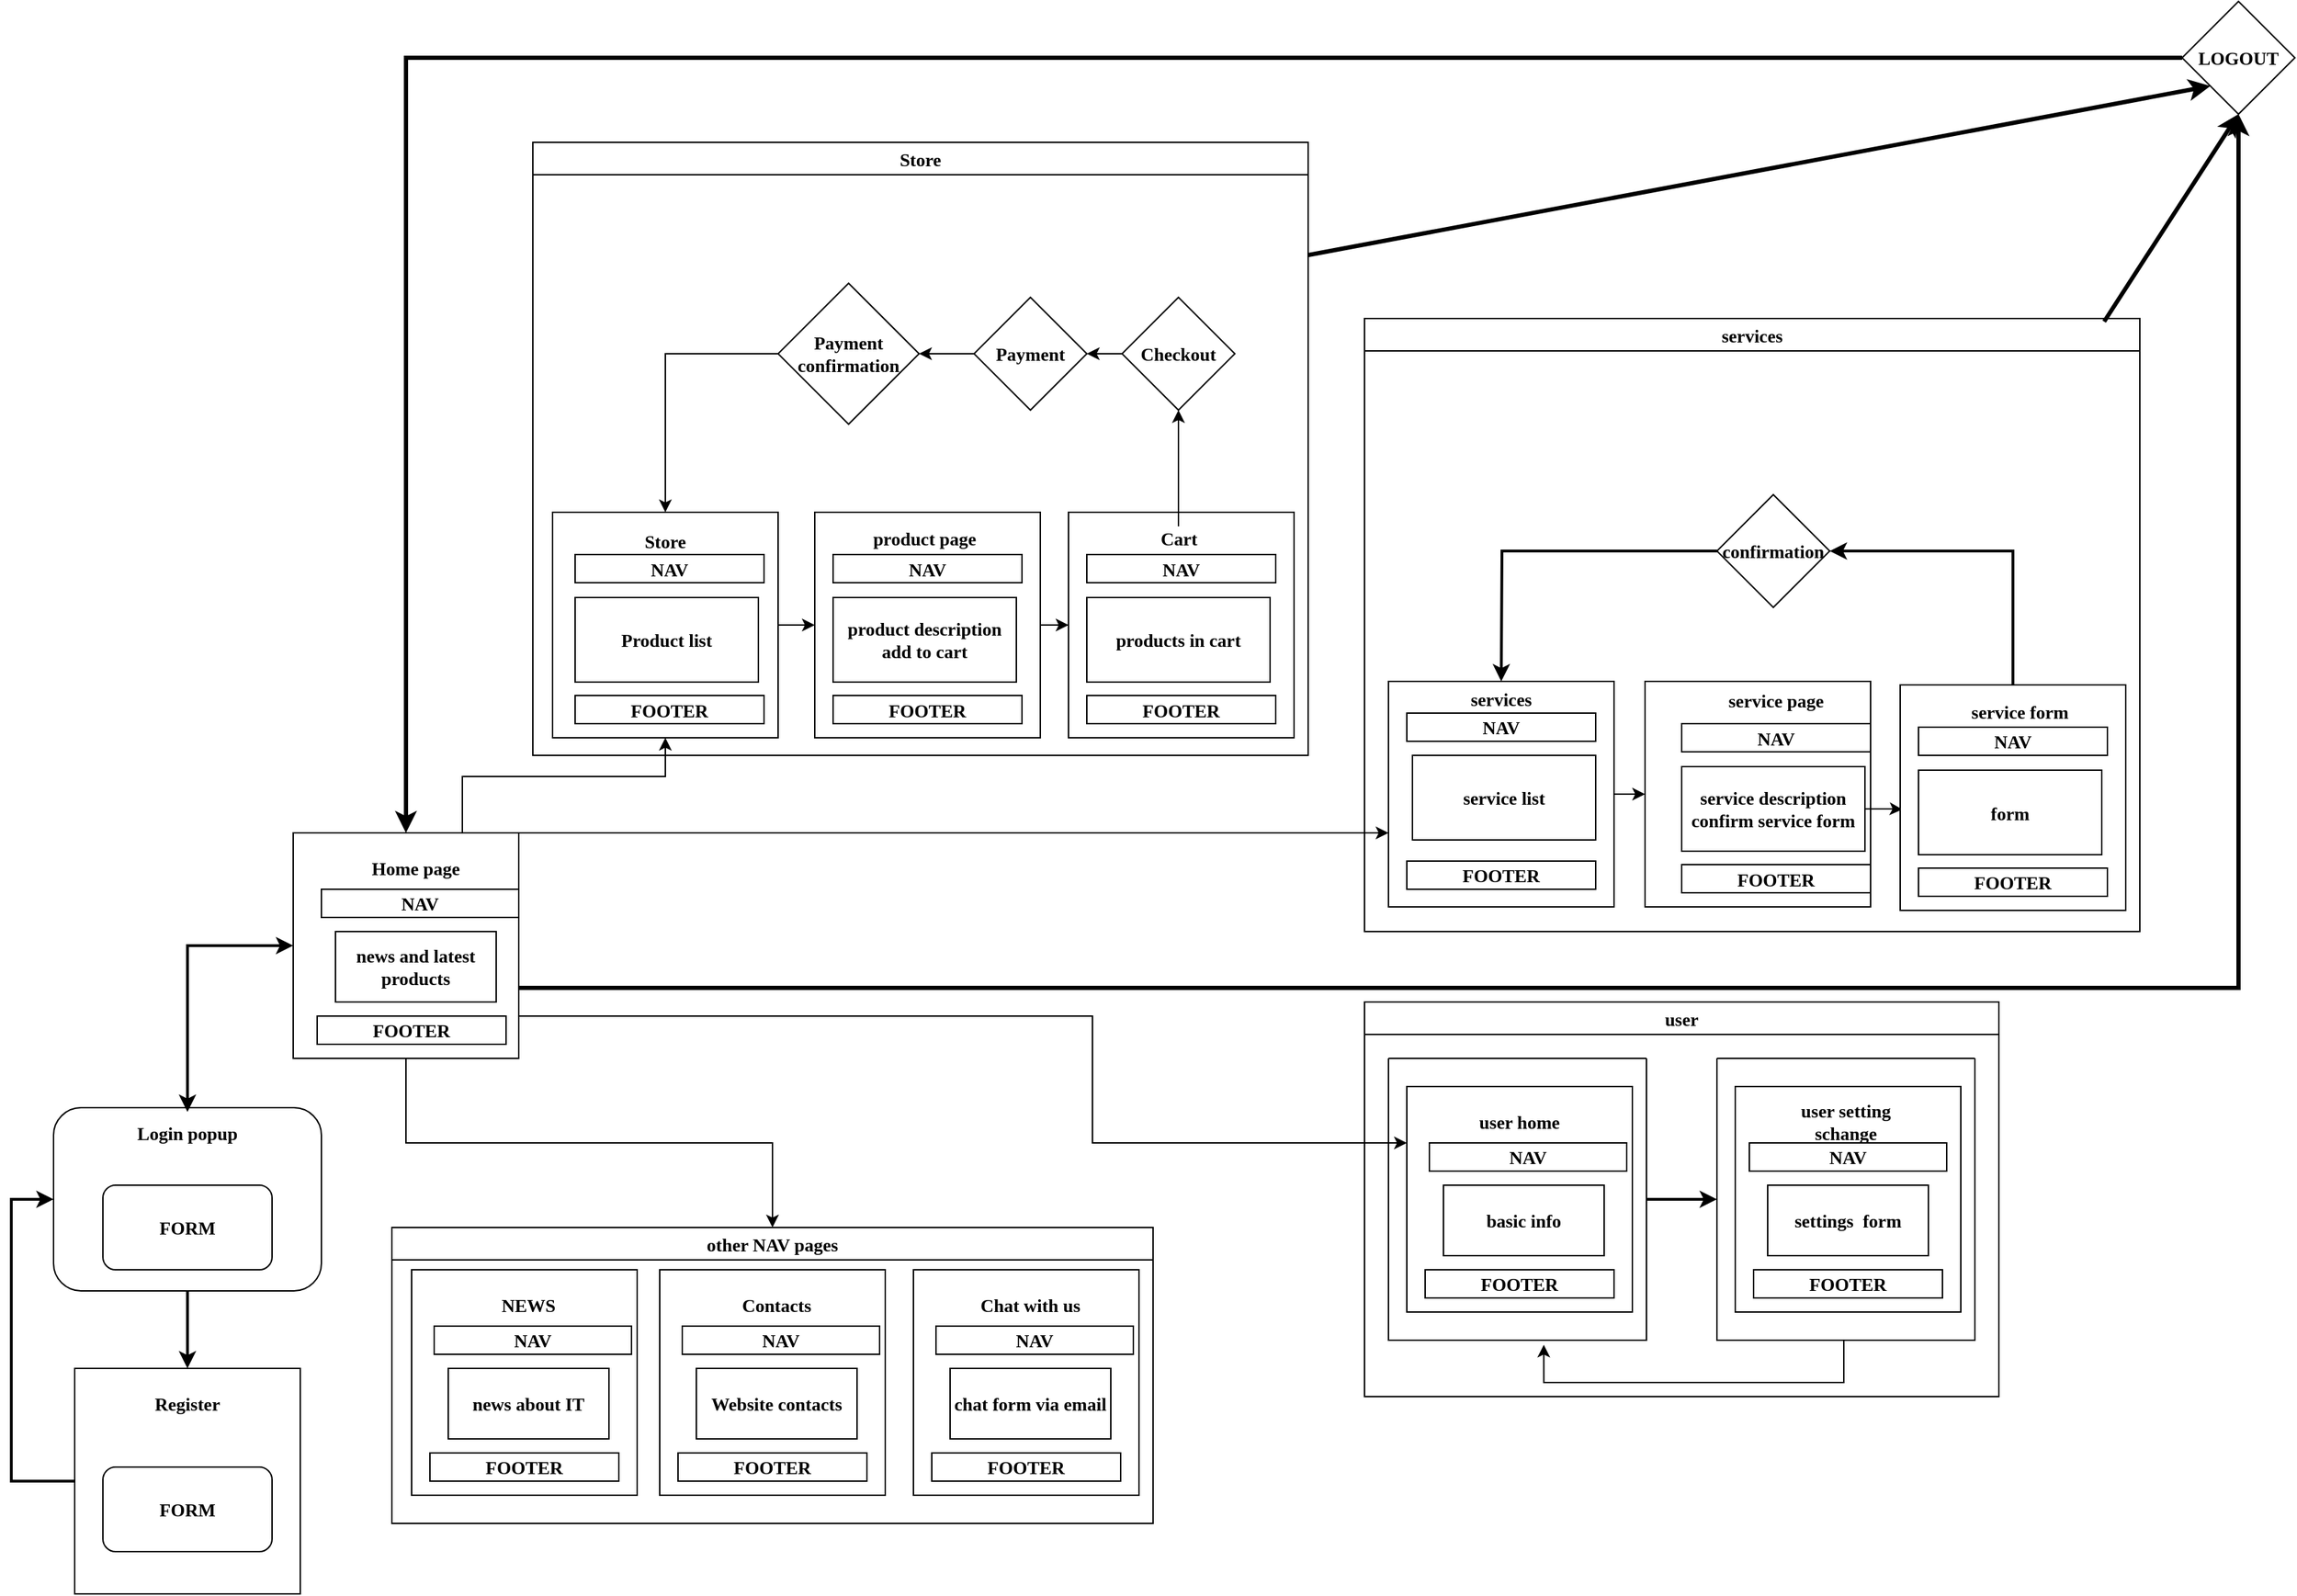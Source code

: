 <mxfile version="20.3.0" type="github">
  <diagram id="nh-2rdH2V7WlwiJ88sN1" name="Page-1">
    <mxGraphModel dx="2031" dy="1114" grid="1" gridSize="10" guides="1" tooltips="1" connect="1" arrows="1" fold="1" page="1" pageScale="1" pageWidth="827" pageHeight="1169" math="0" shadow="0">
      <root>
        <mxCell id="0" />
        <mxCell id="1" parent="0" />
        <mxCell id="cTXXYOUE4Hke3cIJga1Z-98" style="edgeStyle=orthogonalEdgeStyle;rounded=0;comic=0;jumpSize=3;orthogonalLoop=1;jettySize=auto;html=1;entryX=0.5;entryY=0;entryDx=0;entryDy=0;strokeWidth=2;fontFamily=Times New Roman;fontStyle=1;fontSize=13;exitX=0.5;exitY=1;exitDx=0;exitDy=0;" parent="1" source="AcpV7vZ9gTqf3X0dimNc-36" target="cTXXYOUE4Hke3cIJga1Z-95" edge="1">
          <mxGeometry relative="1" as="geometry">
            <mxPoint x="130" y="940" as="sourcePoint" />
          </mxGeometry>
        </mxCell>
        <mxCell id="cTXXYOUE4Hke3cIJga1Z-16" value="" style="edgeStyle=orthogonalEdgeStyle;rounded=0;orthogonalLoop=1;jettySize=auto;html=1;fontFamily=Times New Roman;fontStyle=1;fontSize=13;" parent="1" source="cTXXYOUE4Hke3cIJga1Z-6" target="cTXXYOUE4Hke3cIJga1Z-15" edge="1">
          <mxGeometry relative="1" as="geometry">
            <Array as="points">
              <mxPoint x="340" y="580" />
              <mxPoint x="484" y="580" />
            </Array>
          </mxGeometry>
        </mxCell>
        <mxCell id="cTXXYOUE4Hke3cIJga1Z-30" style="edgeStyle=orthogonalEdgeStyle;rounded=0;orthogonalLoop=1;jettySize=auto;html=1;fontFamily=Times New Roman;fontStyle=1;fontSize=13;" parent="1" source="cTXXYOUE4Hke3cIJga1Z-6" target="cTXXYOUE4Hke3cIJga1Z-23" edge="1">
          <mxGeometry relative="1" as="geometry">
            <Array as="points">
              <mxPoint x="910" y="620" />
              <mxPoint x="910" y="620" />
            </Array>
          </mxGeometry>
        </mxCell>
        <mxCell id="cTXXYOUE4Hke3cIJga1Z-36" style="edgeStyle=orthogonalEdgeStyle;rounded=0;comic=0;orthogonalLoop=1;jettySize=auto;html=1;entryX=0.5;entryY=1;entryDx=0;entryDy=0;strokeWidth=3;fontFamily=Times New Roman;fontStyle=1;fontSize=13;" parent="1" source="cTXXYOUE4Hke3cIJga1Z-6" target="cTXXYOUE4Hke3cIJga1Z-28" edge="1">
          <mxGeometry relative="1" as="geometry">
            <Array as="points">
              <mxPoint x="1600" y="730" />
            </Array>
          </mxGeometry>
        </mxCell>
        <mxCell id="AcpV7vZ9gTqf3X0dimNc-25" style="edgeStyle=orthogonalEdgeStyle;rounded=0;comic=0;jumpSize=3;orthogonalLoop=1;jettySize=auto;html=1;entryX=0;entryY=0.25;entryDx=0;entryDy=0;strokeWidth=1;fontFamily=Times New Roman;fontSize=13;" edge="1" parent="1" source="cTXXYOUE4Hke3cIJga1Z-6" target="AcpV7vZ9gTqf3X0dimNc-5">
          <mxGeometry relative="1" as="geometry">
            <Array as="points">
              <mxPoint x="787" y="750" />
              <mxPoint x="787" y="840" />
            </Array>
          </mxGeometry>
        </mxCell>
        <mxCell id="AcpV7vZ9gTqf3X0dimNc-35" style="edgeStyle=orthogonalEdgeStyle;rounded=0;comic=0;jumpSize=3;orthogonalLoop=1;jettySize=auto;html=1;strokeWidth=1;fontFamily=Times New Roman;fontSize=13;" edge="1" parent="1" source="cTXXYOUE4Hke3cIJga1Z-6" target="AcpV7vZ9gTqf3X0dimNc-27">
          <mxGeometry relative="1" as="geometry" />
        </mxCell>
        <mxCell id="cTXXYOUE4Hke3cIJga1Z-6" value="" style="whiteSpace=wrap;html=1;aspect=fixed;fontFamily=Times New Roman;fontStyle=1;fontSize=13;" parent="1" vertex="1">
          <mxGeometry x="220" y="620" width="160" height="160" as="geometry" />
        </mxCell>
        <mxCell id="cTXXYOUE4Hke3cIJga1Z-8" value="Home page" style="text;html=1;strokeColor=none;fillColor=none;align=center;verticalAlign=middle;whiteSpace=wrap;rounded=0;fontFamily=Times New Roman;fontStyle=1;fontSize=13;" parent="1" vertex="1">
          <mxGeometry x="270" y="630" width="74" height="30" as="geometry" />
        </mxCell>
        <mxCell id="cTXXYOUE4Hke3cIJga1Z-9" value="NAV" style="rounded=0;whiteSpace=wrap;html=1;fontFamily=Times New Roman;fontStyle=1;fontSize=13;" parent="1" vertex="1">
          <mxGeometry x="240" y="660" width="140" height="20" as="geometry" />
        </mxCell>
        <mxCell id="cTXXYOUE4Hke3cIJga1Z-10" value="FOOTER" style="rounded=0;whiteSpace=wrap;html=1;fontFamily=Times New Roman;fontStyle=1;fontSize=13;" parent="1" vertex="1">
          <mxGeometry x="237" y="750" width="134" height="20" as="geometry" />
        </mxCell>
        <mxCell id="cTXXYOUE4Hke3cIJga1Z-11" value="news and latest&lt;br style=&quot;font-size: 13px;&quot;&gt;products" style="rounded=0;whiteSpace=wrap;html=1;fontFamily=Times New Roman;fontStyle=1;fontSize=13;" parent="1" vertex="1">
          <mxGeometry x="250" y="690" width="114" height="50" as="geometry" />
        </mxCell>
        <mxCell id="cTXXYOUE4Hke3cIJga1Z-20" value="Store " style="swimlane;fontFamily=Times New Roman;fontStyle=1;fontSize=13;" parent="1" vertex="1">
          <mxGeometry x="390" y="130" width="550" height="435" as="geometry" />
        </mxCell>
        <mxCell id="cTXXYOUE4Hke3cIJga1Z-53" style="edgeStyle=orthogonalEdgeStyle;rounded=0;comic=0;orthogonalLoop=1;jettySize=auto;html=1;entryX=0;entryY=0.5;entryDx=0;entryDy=0;strokeWidth=1;jumpSize=3;fontFamily=Times New Roman;fontStyle=1;fontSize=13;" parent="cTXXYOUE4Hke3cIJga1Z-20" source="cTXXYOUE4Hke3cIJga1Z-15" target="cTXXYOUE4Hke3cIJga1Z-48" edge="1">
          <mxGeometry relative="1" as="geometry" />
        </mxCell>
        <mxCell id="cTXXYOUE4Hke3cIJga1Z-15" value="" style="whiteSpace=wrap;html=1;aspect=fixed;fontFamily=Times New Roman;fontStyle=1;fontSize=13;" parent="cTXXYOUE4Hke3cIJga1Z-20" vertex="1">
          <mxGeometry x="14" y="262.5" width="160" height="160" as="geometry" />
        </mxCell>
        <mxCell id="cTXXYOUE4Hke3cIJga1Z-17" value="Store" style="text;html=1;strokeColor=none;fillColor=none;align=center;verticalAlign=middle;whiteSpace=wrap;rounded=0;fontFamily=Times New Roman;fontStyle=1;fontSize=13;" parent="cTXXYOUE4Hke3cIJga1Z-20" vertex="1">
          <mxGeometry x="64" y="272.5" width="60" height="20" as="geometry" />
        </mxCell>
        <mxCell id="cTXXYOUE4Hke3cIJga1Z-18" value="NAV" style="rounded=0;whiteSpace=wrap;html=1;fontFamily=Times New Roman;fontStyle=1;fontSize=13;" parent="cTXXYOUE4Hke3cIJga1Z-20" vertex="1">
          <mxGeometry x="30" y="292.5" width="134" height="20" as="geometry" />
        </mxCell>
        <mxCell id="cTXXYOUE4Hke3cIJga1Z-19" value="FOOTER" style="rounded=0;whiteSpace=wrap;html=1;fontFamily=Times New Roman;fontStyle=1;fontSize=13;" parent="cTXXYOUE4Hke3cIJga1Z-20" vertex="1">
          <mxGeometry x="30" y="392.5" width="134" height="20" as="geometry" />
        </mxCell>
        <mxCell id="cTXXYOUE4Hke3cIJga1Z-67" style="edgeStyle=orthogonalEdgeStyle;rounded=0;comic=0;jumpSize=3;orthogonalLoop=1;jettySize=auto;html=1;entryX=0.5;entryY=0;entryDx=0;entryDy=0;strokeWidth=1;fontFamily=Times New Roman;fontStyle=1;fontSize=13;" parent="cTXXYOUE4Hke3cIJga1Z-20" source="cTXXYOUE4Hke3cIJga1Z-37" target="cTXXYOUE4Hke3cIJga1Z-15" edge="1">
          <mxGeometry relative="1" as="geometry">
            <Array as="points">
              <mxPoint x="94" y="150" />
            </Array>
          </mxGeometry>
        </mxCell>
        <mxCell id="cTXXYOUE4Hke3cIJga1Z-37" value="Payment confirmation" style="rhombus;whiteSpace=wrap;html=1;fontFamily=Times New Roman;fontStyle=1;fontSize=13;" parent="cTXXYOUE4Hke3cIJga1Z-20" vertex="1">
          <mxGeometry x="174" y="100" width="100" height="100" as="geometry" />
        </mxCell>
        <mxCell id="cTXXYOUE4Hke3cIJga1Z-45" value="Product list" style="rounded=0;whiteSpace=wrap;html=1;fontFamily=Times New Roman;fontStyle=1;fontSize=13;" parent="cTXXYOUE4Hke3cIJga1Z-20" vertex="1">
          <mxGeometry x="30" y="323" width="130" height="60" as="geometry" />
        </mxCell>
        <mxCell id="cTXXYOUE4Hke3cIJga1Z-59" style="edgeStyle=orthogonalEdgeStyle;rounded=0;comic=0;jumpSize=3;orthogonalLoop=1;jettySize=auto;html=1;entryX=0;entryY=0.5;entryDx=0;entryDy=0;strokeWidth=1;fontFamily=Times New Roman;fontStyle=1;fontSize=13;" parent="cTXXYOUE4Hke3cIJga1Z-20" source="cTXXYOUE4Hke3cIJga1Z-48" target="cTXXYOUE4Hke3cIJga1Z-54" edge="1">
          <mxGeometry relative="1" as="geometry" />
        </mxCell>
        <mxCell id="cTXXYOUE4Hke3cIJga1Z-48" value="" style="whiteSpace=wrap;html=1;aspect=fixed;fontFamily=Times New Roman;fontStyle=1;fontSize=13;" parent="cTXXYOUE4Hke3cIJga1Z-20" vertex="1">
          <mxGeometry x="200" y="262.5" width="160" height="160" as="geometry" />
        </mxCell>
        <mxCell id="cTXXYOUE4Hke3cIJga1Z-49" value="product page" style="text;html=1;strokeColor=none;fillColor=none;align=center;verticalAlign=middle;whiteSpace=wrap;rounded=0;fontFamily=Times New Roman;fontStyle=1;fontSize=13;" parent="cTXXYOUE4Hke3cIJga1Z-20" vertex="1">
          <mxGeometry x="233" y="272.5" width="90" height="17.5" as="geometry" />
        </mxCell>
        <mxCell id="cTXXYOUE4Hke3cIJga1Z-50" value="NAV" style="rounded=0;whiteSpace=wrap;html=1;fontFamily=Times New Roman;fontStyle=1;fontSize=13;" parent="cTXXYOUE4Hke3cIJga1Z-20" vertex="1">
          <mxGeometry x="213" y="292.5" width="134" height="20" as="geometry" />
        </mxCell>
        <mxCell id="cTXXYOUE4Hke3cIJga1Z-51" value="FOOTER" style="rounded=0;whiteSpace=wrap;html=1;fontFamily=Times New Roman;fontStyle=1;fontSize=13;" parent="cTXXYOUE4Hke3cIJga1Z-20" vertex="1">
          <mxGeometry x="213" y="392.5" width="134" height="20" as="geometry" />
        </mxCell>
        <mxCell id="cTXXYOUE4Hke3cIJga1Z-52" value="product description &lt;br style=&quot;font-size: 13px;&quot;&gt;add to cart" style="rounded=0;whiteSpace=wrap;html=1;fontFamily=Times New Roman;fontStyle=1;fontSize=13;" parent="cTXXYOUE4Hke3cIJga1Z-20" vertex="1">
          <mxGeometry x="213" y="323" width="130" height="60" as="geometry" />
        </mxCell>
        <mxCell id="cTXXYOUE4Hke3cIJga1Z-54" value="" style="whiteSpace=wrap;html=1;aspect=fixed;fontFamily=Times New Roman;fontStyle=1;fontSize=13;" parent="cTXXYOUE4Hke3cIJga1Z-20" vertex="1">
          <mxGeometry x="380" y="262.5" width="160" height="160" as="geometry" />
        </mxCell>
        <mxCell id="cTXXYOUE4Hke3cIJga1Z-55" value="Cart" style="text;html=1;strokeColor=none;fillColor=none;align=center;verticalAlign=middle;whiteSpace=wrap;rounded=0;fontFamily=Times New Roman;fontStyle=1;fontSize=13;" parent="cTXXYOUE4Hke3cIJga1Z-20" vertex="1">
          <mxGeometry x="416.5" y="272.5" width="83" height="17.5" as="geometry" />
        </mxCell>
        <mxCell id="cTXXYOUE4Hke3cIJga1Z-56" value="NAV" style="rounded=0;whiteSpace=wrap;html=1;fontFamily=Times New Roman;fontStyle=1;fontSize=13;" parent="cTXXYOUE4Hke3cIJga1Z-20" vertex="1">
          <mxGeometry x="393" y="292.5" width="134" height="20" as="geometry" />
        </mxCell>
        <mxCell id="cTXXYOUE4Hke3cIJga1Z-57" value="FOOTER" style="rounded=0;whiteSpace=wrap;html=1;fontFamily=Times New Roman;fontStyle=1;fontSize=13;" parent="cTXXYOUE4Hke3cIJga1Z-20" vertex="1">
          <mxGeometry x="393" y="392.5" width="134" height="20" as="geometry" />
        </mxCell>
        <mxCell id="cTXXYOUE4Hke3cIJga1Z-58" value="products in cart" style="rounded=0;whiteSpace=wrap;html=1;fontFamily=Times New Roman;fontStyle=1;fontSize=13;" parent="cTXXYOUE4Hke3cIJga1Z-20" vertex="1">
          <mxGeometry x="393" y="323" width="130" height="60" as="geometry" />
        </mxCell>
        <mxCell id="cTXXYOUE4Hke3cIJga1Z-65" value="" style="edgeStyle=orthogonalEdgeStyle;rounded=0;comic=0;jumpSize=3;orthogonalLoop=1;jettySize=auto;html=1;strokeWidth=1;fontFamily=Times New Roman;fontStyle=1;fontSize=13;" parent="cTXXYOUE4Hke3cIJga1Z-20" source="cTXXYOUE4Hke3cIJga1Z-61" target="cTXXYOUE4Hke3cIJga1Z-64" edge="1">
          <mxGeometry relative="1" as="geometry" />
        </mxCell>
        <mxCell id="cTXXYOUE4Hke3cIJga1Z-61" value="Checkout" style="rhombus;whiteSpace=wrap;html=1;fontFamily=Times New Roman;fontStyle=1;fontSize=13;" parent="cTXXYOUE4Hke3cIJga1Z-20" vertex="1">
          <mxGeometry x="418" y="110" width="80" height="80" as="geometry" />
        </mxCell>
        <mxCell id="cTXXYOUE4Hke3cIJga1Z-62" value="" style="edgeStyle=orthogonalEdgeStyle;rounded=0;comic=0;jumpSize=3;orthogonalLoop=1;jettySize=auto;html=1;strokeWidth=1;fontFamily=Times New Roman;fontStyle=1;fontSize=13;" parent="cTXXYOUE4Hke3cIJga1Z-20" source="cTXXYOUE4Hke3cIJga1Z-55" target="cTXXYOUE4Hke3cIJga1Z-61" edge="1">
          <mxGeometry relative="1" as="geometry" />
        </mxCell>
        <mxCell id="cTXXYOUE4Hke3cIJga1Z-66" style="edgeStyle=orthogonalEdgeStyle;rounded=0;comic=0;jumpSize=3;orthogonalLoop=1;jettySize=auto;html=1;entryX=1;entryY=0.5;entryDx=0;entryDy=0;strokeWidth=1;fontFamily=Times New Roman;fontStyle=1;fontSize=13;" parent="cTXXYOUE4Hke3cIJga1Z-20" source="cTXXYOUE4Hke3cIJga1Z-64" target="cTXXYOUE4Hke3cIJga1Z-37" edge="1">
          <mxGeometry relative="1" as="geometry" />
        </mxCell>
        <mxCell id="cTXXYOUE4Hke3cIJga1Z-64" value="Payment" style="rhombus;whiteSpace=wrap;html=1;fontFamily=Times New Roman;fontStyle=1;fontSize=13;" parent="cTXXYOUE4Hke3cIJga1Z-20" vertex="1">
          <mxGeometry x="313" y="110" width="80" height="80" as="geometry" />
        </mxCell>
        <mxCell id="cTXXYOUE4Hke3cIJga1Z-27" value="services" style="swimlane;fontFamily=Times New Roman;fontStyle=1;fontSize=13;" parent="1" vertex="1">
          <mxGeometry x="980" y="255" width="550" height="435" as="geometry">
            <mxRectangle x="1020" y="272.5" width="90" height="30" as="alternateBounds" />
          </mxGeometry>
        </mxCell>
        <mxCell id="cTXXYOUE4Hke3cIJga1Z-86" style="edgeStyle=orthogonalEdgeStyle;rounded=0;comic=0;jumpSize=3;orthogonalLoop=1;jettySize=auto;html=1;entryX=0;entryY=0.5;entryDx=0;entryDy=0;strokeWidth=1;fontFamily=Times New Roman;fontStyle=1;fontSize=13;" parent="cTXXYOUE4Hke3cIJga1Z-27" source="cTXXYOUE4Hke3cIJga1Z-23" target="cTXXYOUE4Hke3cIJga1Z-72" edge="1">
          <mxGeometry relative="1" as="geometry" />
        </mxCell>
        <mxCell id="cTXXYOUE4Hke3cIJga1Z-23" value="" style="whiteSpace=wrap;html=1;aspect=fixed;fontFamily=Times New Roman;fontStyle=1;fontSize=13;" parent="cTXXYOUE4Hke3cIJga1Z-27" vertex="1">
          <mxGeometry x="17" y="257.5" width="160" height="160" as="geometry" />
        </mxCell>
        <mxCell id="cTXXYOUE4Hke3cIJga1Z-25" value="NAV" style="rounded=0;whiteSpace=wrap;html=1;fontFamily=Times New Roman;fontStyle=1;fontSize=13;" parent="cTXXYOUE4Hke3cIJga1Z-27" vertex="1">
          <mxGeometry x="30" y="280" width="134" height="20" as="geometry" />
        </mxCell>
        <mxCell id="cTXXYOUE4Hke3cIJga1Z-24" value="services" style="text;html=1;strokeColor=none;fillColor=none;align=center;verticalAlign=middle;whiteSpace=wrap;rounded=0;fontFamily=Times New Roman;fontStyle=1;fontSize=13;" parent="cTXXYOUE4Hke3cIJga1Z-27" vertex="1">
          <mxGeometry x="67" y="260" width="60" height="20" as="geometry" />
        </mxCell>
        <mxCell id="cTXXYOUE4Hke3cIJga1Z-26" value="FOOTER" style="rounded=0;whiteSpace=wrap;html=1;fontFamily=Times New Roman;fontStyle=1;fontSize=13;" parent="cTXXYOUE4Hke3cIJga1Z-27" vertex="1">
          <mxGeometry x="30" y="385" width="134" height="20" as="geometry" />
        </mxCell>
        <mxCell id="cTXXYOUE4Hke3cIJga1Z-42" style="edgeStyle=orthogonalEdgeStyle;rounded=0;comic=0;orthogonalLoop=1;jettySize=auto;html=1;strokeWidth=2;fontFamily=Times New Roman;fontStyle=1;fontSize=13;" parent="cTXXYOUE4Hke3cIJga1Z-27" source="cTXXYOUE4Hke3cIJga1Z-43" edge="1">
          <mxGeometry relative="1" as="geometry">
            <mxPoint x="97" y="257.5" as="targetPoint" />
          </mxGeometry>
        </mxCell>
        <mxCell id="cTXXYOUE4Hke3cIJga1Z-43" value="confirmation" style="rhombus;whiteSpace=wrap;html=1;fontFamily=Times New Roman;fontStyle=1;fontSize=13;" parent="cTXXYOUE4Hke3cIJga1Z-27" vertex="1">
          <mxGeometry x="250" y="125" width="80" height="80" as="geometry" />
        </mxCell>
        <mxCell id="cTXXYOUE4Hke3cIJga1Z-72" value="" style="whiteSpace=wrap;html=1;aspect=fixed;fontFamily=Times New Roman;fontStyle=1;fontSize=13;" parent="cTXXYOUE4Hke3cIJga1Z-27" vertex="1">
          <mxGeometry x="199" y="257.5" width="160" height="160" as="geometry" />
        </mxCell>
        <mxCell id="cTXXYOUE4Hke3cIJga1Z-73" value="service page" style="text;html=1;strokeColor=none;fillColor=none;align=center;verticalAlign=middle;whiteSpace=wrap;rounded=0;fontFamily=Times New Roman;fontStyle=1;fontSize=13;" parent="cTXXYOUE4Hke3cIJga1Z-27" vertex="1">
          <mxGeometry x="241" y="262.5" width="102" height="17.5" as="geometry" />
        </mxCell>
        <mxCell id="cTXXYOUE4Hke3cIJga1Z-74" value="NAV" style="rounded=0;whiteSpace=wrap;html=1;fontFamily=Times New Roman;fontStyle=1;fontSize=13;" parent="cTXXYOUE4Hke3cIJga1Z-27" vertex="1">
          <mxGeometry x="225" y="287.5" width="134" height="20" as="geometry" />
        </mxCell>
        <mxCell id="cTXXYOUE4Hke3cIJga1Z-75" value="FOOTER" style="rounded=0;whiteSpace=wrap;html=1;fontFamily=Times New Roman;fontStyle=1;fontSize=13;" parent="cTXXYOUE4Hke3cIJga1Z-27" vertex="1">
          <mxGeometry x="225" y="387.5" width="134" height="20" as="geometry" />
        </mxCell>
        <mxCell id="cTXXYOUE4Hke3cIJga1Z-88" style="edgeStyle=orthogonalEdgeStyle;rounded=0;comic=0;jumpSize=3;orthogonalLoop=1;jettySize=auto;html=1;entryX=0.01;entryY=0.552;entryDx=0;entryDy=0;entryPerimeter=0;strokeWidth=1;fontFamily=Times New Roman;fontStyle=1;fontSize=13;" parent="cTXXYOUE4Hke3cIJga1Z-27" source="cTXXYOUE4Hke3cIJga1Z-76" target="cTXXYOUE4Hke3cIJga1Z-77" edge="1">
          <mxGeometry relative="1" as="geometry" />
        </mxCell>
        <mxCell id="cTXXYOUE4Hke3cIJga1Z-76" value="service description&lt;br style=&quot;font-size: 13px;&quot;&gt;confirm service form" style="rounded=0;whiteSpace=wrap;html=1;fontFamily=Times New Roman;fontStyle=1;fontSize=13;" parent="cTXXYOUE4Hke3cIJga1Z-27" vertex="1">
          <mxGeometry x="225" y="318" width="130" height="60" as="geometry" />
        </mxCell>
        <mxCell id="cTXXYOUE4Hke3cIJga1Z-77" value="" style="whiteSpace=wrap;html=1;aspect=fixed;fontFamily=Times New Roman;fontStyle=1;fontSize=13;" parent="cTXXYOUE4Hke3cIJga1Z-27" vertex="1">
          <mxGeometry x="380" y="260" width="160" height="160" as="geometry" />
        </mxCell>
        <mxCell id="cTXXYOUE4Hke3cIJga1Z-90" style="edgeStyle=orthogonalEdgeStyle;rounded=0;comic=0;jumpSize=3;orthogonalLoop=1;jettySize=auto;html=1;entryX=1;entryY=0.5;entryDx=0;entryDy=0;strokeWidth=2;exitX=0.5;exitY=0;exitDx=0;exitDy=0;fontFamily=Times New Roman;fontStyle=1;fontSize=13;" parent="cTXXYOUE4Hke3cIJga1Z-27" source="cTXXYOUE4Hke3cIJga1Z-77" target="cTXXYOUE4Hke3cIJga1Z-43" edge="1">
          <mxGeometry relative="1" as="geometry">
            <Array as="points">
              <mxPoint x="460" y="165" />
            </Array>
          </mxGeometry>
        </mxCell>
        <mxCell id="cTXXYOUE4Hke3cIJga1Z-78" value="service form" style="text;html=1;strokeColor=none;fillColor=none;align=center;verticalAlign=middle;whiteSpace=wrap;rounded=0;fontFamily=Times New Roman;fontStyle=1;fontSize=13;" parent="cTXXYOUE4Hke3cIJga1Z-27" vertex="1">
          <mxGeometry x="420" y="270" width="89.5" height="17.5" as="geometry" />
        </mxCell>
        <mxCell id="cTXXYOUE4Hke3cIJga1Z-79" value="NAV" style="rounded=0;whiteSpace=wrap;html=1;fontFamily=Times New Roman;fontStyle=1;fontSize=13;" parent="cTXXYOUE4Hke3cIJga1Z-27" vertex="1">
          <mxGeometry x="393" y="290" width="134" height="20" as="geometry" />
        </mxCell>
        <mxCell id="cTXXYOUE4Hke3cIJga1Z-80" value="FOOTER" style="rounded=0;whiteSpace=wrap;html=1;fontFamily=Times New Roman;fontStyle=1;fontSize=13;" parent="cTXXYOUE4Hke3cIJga1Z-27" vertex="1">
          <mxGeometry x="393" y="390" width="134" height="20" as="geometry" />
        </mxCell>
        <mxCell id="cTXXYOUE4Hke3cIJga1Z-81" value="form" style="rounded=0;whiteSpace=wrap;html=1;fontFamily=Times New Roman;fontStyle=1;fontSize=13;" parent="cTXXYOUE4Hke3cIJga1Z-27" vertex="1">
          <mxGeometry x="393" y="320.5" width="130" height="60" as="geometry" />
        </mxCell>
        <mxCell id="cTXXYOUE4Hke3cIJga1Z-84" value="service list" style="rounded=0;whiteSpace=wrap;html=1;fontFamily=Times New Roman;fontStyle=1;fontSize=13;" parent="cTXXYOUE4Hke3cIJga1Z-27" vertex="1">
          <mxGeometry x="34" y="310" width="130" height="60" as="geometry" />
        </mxCell>
        <mxCell id="cTXXYOUE4Hke3cIJga1Z-29" style="edgeStyle=orthogonalEdgeStyle;rounded=0;orthogonalLoop=1;jettySize=auto;html=1;strokeWidth=3;flowAnimation=0;comic=0;enumerate=0;orthogonal=0;noJump=0;bendable=1;backgroundOutline=0;arcSize=20;fontFamily=Times New Roman;fontStyle=1;fontSize=13;entryX=0.5;entryY=0;entryDx=0;entryDy=0;" parent="1" source="cTXXYOUE4Hke3cIJga1Z-28" target="cTXXYOUE4Hke3cIJga1Z-6" edge="1">
          <mxGeometry relative="1" as="geometry">
            <mxPoint x="230.006" y="620" as="targetPoint" />
          </mxGeometry>
        </mxCell>
        <mxCell id="cTXXYOUE4Hke3cIJga1Z-28" value="LOGOUT" style="rhombus;whiteSpace=wrap;html=1;fontFamily=Times New Roman;fontStyle=1;fontSize=13;" parent="1" vertex="1">
          <mxGeometry x="1560" y="30" width="80" height="80" as="geometry" />
        </mxCell>
        <mxCell id="cTXXYOUE4Hke3cIJga1Z-32" value="" style="endArrow=classic;html=1;rounded=0;comic=0;strokeWidth=3;entryX=0;entryY=1;entryDx=0;entryDy=0;fontFamily=Times New Roman;fontStyle=1;fontSize=13;" parent="1" target="cTXXYOUE4Hke3cIJga1Z-28" edge="1">
          <mxGeometry width="50" height="50" relative="1" as="geometry">
            <mxPoint x="940" y="210" as="sourcePoint" />
            <mxPoint x="1000" y="160" as="targetPoint" />
          </mxGeometry>
        </mxCell>
        <mxCell id="cTXXYOUE4Hke3cIJga1Z-33" value="" style="endArrow=classic;html=1;rounded=0;comic=0;strokeWidth=3;entryX=0.5;entryY=1;entryDx=0;entryDy=0;exitX=0.954;exitY=0.005;exitDx=0;exitDy=0;exitPerimeter=0;fontFamily=Times New Roman;fontStyle=1;fontSize=13;" parent="1" source="cTXXYOUE4Hke3cIJga1Z-27" edge="1" target="cTXXYOUE4Hke3cIJga1Z-28">
          <mxGeometry width="50" height="50" relative="1" as="geometry">
            <mxPoint x="950" y="220" as="sourcePoint" />
            <mxPoint x="1710" y="80" as="targetPoint" />
          </mxGeometry>
        </mxCell>
        <mxCell id="cTXXYOUE4Hke3cIJga1Z-99" style="edgeStyle=orthogonalEdgeStyle;rounded=0;comic=0;jumpSize=3;orthogonalLoop=1;jettySize=auto;html=1;strokeWidth=2;entryX=0;entryY=0.5;entryDx=0;entryDy=0;fontFamily=Times New Roman;fontStyle=1;fontSize=13;" parent="1" source="cTXXYOUE4Hke3cIJga1Z-95" target="AcpV7vZ9gTqf3X0dimNc-36" edge="1">
          <mxGeometry relative="1" as="geometry">
            <mxPoint x="50" y="860" as="targetPoint" />
            <Array as="points">
              <mxPoint x="20" y="1080" />
              <mxPoint x="20" y="880" />
            </Array>
          </mxGeometry>
        </mxCell>
        <mxCell id="cTXXYOUE4Hke3cIJga1Z-95" value="" style="whiteSpace=wrap;html=1;aspect=fixed;fontFamily=Times New Roman;fontStyle=1;fontSize=13;" parent="1" vertex="1">
          <mxGeometry x="65" y="1000" width="160" height="160" as="geometry" />
        </mxCell>
        <mxCell id="cTXXYOUE4Hke3cIJga1Z-96" value="Register" style="text;html=1;strokeColor=none;fillColor=none;align=center;verticalAlign=middle;whiteSpace=wrap;rounded=0;fontFamily=Times New Roman;fontStyle=1;fontSize=13;" parent="1" vertex="1">
          <mxGeometry x="115" y="1010" width="60" height="30" as="geometry" />
        </mxCell>
        <mxCell id="cTXXYOUE4Hke3cIJga1Z-97" value="FORM " style="rounded=1;whiteSpace=wrap;html=1;fontFamily=Times New Roman;fontStyle=1;fontSize=13;" parent="1" vertex="1">
          <mxGeometry x="85" y="1070" width="120" height="60" as="geometry" />
        </mxCell>
        <mxCell id="AcpV7vZ9gTqf3X0dimNc-1" value="user" style="swimlane;fontFamily=Times New Roman;fontStyle=1;fontSize=13;" vertex="1" parent="1">
          <mxGeometry x="980" y="740" width="450" height="280" as="geometry" />
        </mxCell>
        <mxCell id="AcpV7vZ9gTqf3X0dimNc-2" value="" style="swimlane;startSize=0;fontFamily=Times New Roman;fontStyle=1;fontSize=13;" vertex="1" parent="AcpV7vZ9gTqf3X0dimNc-1">
          <mxGeometry x="17" y="40" width="183" height="200" as="geometry" />
        </mxCell>
        <mxCell id="AcpV7vZ9gTqf3X0dimNc-5" value="" style="whiteSpace=wrap;html=1;aspect=fixed;fontFamily=Times New Roman;fontStyle=1;fontSize=13;" vertex="1" parent="AcpV7vZ9gTqf3X0dimNc-2">
          <mxGeometry x="13" y="20" width="160" height="160" as="geometry" />
        </mxCell>
        <mxCell id="AcpV7vZ9gTqf3X0dimNc-6" value="user home" style="text;html=1;strokeColor=none;fillColor=none;align=center;verticalAlign=middle;whiteSpace=wrap;rounded=0;fontFamily=Times New Roman;fontStyle=1;fontSize=13;" vertex="1" parent="AcpV7vZ9gTqf3X0dimNc-2">
          <mxGeometry x="63" y="30" width="60" height="30" as="geometry" />
        </mxCell>
        <mxCell id="AcpV7vZ9gTqf3X0dimNc-7" value="NAV" style="rounded=0;whiteSpace=wrap;html=1;fontFamily=Times New Roman;fontStyle=1;fontSize=13;" vertex="1" parent="AcpV7vZ9gTqf3X0dimNc-2">
          <mxGeometry x="29" y="60" width="140" height="20" as="geometry" />
        </mxCell>
        <mxCell id="AcpV7vZ9gTqf3X0dimNc-8" value="FOOTER" style="rounded=0;whiteSpace=wrap;html=1;fontFamily=Times New Roman;fontStyle=1;fontSize=13;" vertex="1" parent="AcpV7vZ9gTqf3X0dimNc-2">
          <mxGeometry x="26" y="150" width="134" height="20" as="geometry" />
        </mxCell>
        <mxCell id="AcpV7vZ9gTqf3X0dimNc-9" value="basic info" style="rounded=0;whiteSpace=wrap;html=1;fontFamily=Times New Roman;fontStyle=1;fontSize=13;" vertex="1" parent="AcpV7vZ9gTqf3X0dimNc-2">
          <mxGeometry x="39" y="90" width="114" height="50" as="geometry" />
        </mxCell>
        <mxCell id="AcpV7vZ9gTqf3X0dimNc-28" style="edgeStyle=orthogonalEdgeStyle;rounded=0;comic=0;jumpSize=3;orthogonalLoop=1;jettySize=auto;html=1;entryX=0.602;entryY=1.016;entryDx=0;entryDy=0;entryPerimeter=0;strokeWidth=1;fontFamily=Times New Roman;fontSize=13;" edge="1" parent="AcpV7vZ9gTqf3X0dimNc-1" source="AcpV7vZ9gTqf3X0dimNc-10" target="AcpV7vZ9gTqf3X0dimNc-2">
          <mxGeometry relative="1" as="geometry">
            <Array as="points">
              <mxPoint x="340" y="270" />
              <mxPoint x="127" y="270" />
            </Array>
          </mxGeometry>
        </mxCell>
        <mxCell id="AcpV7vZ9gTqf3X0dimNc-10" value="" style="swimlane;startSize=0;fontFamily=Times New Roman;fontStyle=1;fontSize=13;" vertex="1" parent="AcpV7vZ9gTqf3X0dimNc-1">
          <mxGeometry x="250" y="40" width="183" height="200" as="geometry" />
        </mxCell>
        <mxCell id="AcpV7vZ9gTqf3X0dimNc-11" value="" style="whiteSpace=wrap;html=1;aspect=fixed;fontFamily=Times New Roman;fontStyle=1;fontSize=13;" vertex="1" parent="AcpV7vZ9gTqf3X0dimNc-10">
          <mxGeometry x="13" y="20" width="160" height="160" as="geometry" />
        </mxCell>
        <mxCell id="AcpV7vZ9gTqf3X0dimNc-12" value="user setting schange" style="text;html=1;strokeColor=none;fillColor=none;align=center;verticalAlign=middle;whiteSpace=wrap;rounded=0;fontFamily=Times New Roman;fontStyle=1;fontSize=13;" vertex="1" parent="AcpV7vZ9gTqf3X0dimNc-10">
          <mxGeometry x="43" y="30" width="97" height="30" as="geometry" />
        </mxCell>
        <mxCell id="AcpV7vZ9gTqf3X0dimNc-13" value="NAV" style="rounded=0;whiteSpace=wrap;html=1;fontFamily=Times New Roman;fontStyle=1;fontSize=13;" vertex="1" parent="AcpV7vZ9gTqf3X0dimNc-10">
          <mxGeometry x="23" y="60" width="140" height="20" as="geometry" />
        </mxCell>
        <mxCell id="AcpV7vZ9gTqf3X0dimNc-14" value="FOOTER" style="rounded=0;whiteSpace=wrap;html=1;fontFamily=Times New Roman;fontStyle=1;fontSize=13;" vertex="1" parent="AcpV7vZ9gTqf3X0dimNc-10">
          <mxGeometry x="26" y="150" width="134" height="20" as="geometry" />
        </mxCell>
        <mxCell id="AcpV7vZ9gTqf3X0dimNc-15" value="&lt;font style=&quot;font-size: 13px;&quot;&gt;settings&amp;nbsp; form&lt;/font&gt;" style="rounded=0;whiteSpace=wrap;html=1;fontFamily=Times New Roman;fontStyle=1;fontSize=13;" vertex="1" parent="AcpV7vZ9gTqf3X0dimNc-10">
          <mxGeometry x="36" y="90" width="114" height="50" as="geometry" />
        </mxCell>
        <mxCell id="AcpV7vZ9gTqf3X0dimNc-16" value="" style="edgeStyle=orthogonalEdgeStyle;rounded=0;comic=0;jumpSize=3;orthogonalLoop=1;jettySize=auto;html=1;strokeWidth=2;fontFamily=Times New Roman;fontStyle=1;fontSize=13;" edge="1" parent="AcpV7vZ9gTqf3X0dimNc-1" source="AcpV7vZ9gTqf3X0dimNc-2" target="AcpV7vZ9gTqf3X0dimNc-10">
          <mxGeometry relative="1" as="geometry" />
        </mxCell>
        <mxCell id="AcpV7vZ9gTqf3X0dimNc-27" value="other NAV pages" style="swimlane;fontFamily=Times New Roman;fontSize=13;" vertex="1" parent="1">
          <mxGeometry x="290" y="900" width="540" height="210" as="geometry" />
        </mxCell>
        <mxCell id="AcpV7vZ9gTqf3X0dimNc-30" value="" style="whiteSpace=wrap;html=1;aspect=fixed;fontFamily=Times New Roman;fontStyle=1;fontSize=13;" vertex="1" parent="AcpV7vZ9gTqf3X0dimNc-27">
          <mxGeometry x="14" y="30" width="160" height="160" as="geometry" />
        </mxCell>
        <mxCell id="AcpV7vZ9gTqf3X0dimNc-31" value="NEWS" style="text;html=1;strokeColor=none;fillColor=none;align=center;verticalAlign=middle;whiteSpace=wrap;rounded=0;fontFamily=Times New Roman;fontStyle=1;fontSize=13;" vertex="1" parent="AcpV7vZ9gTqf3X0dimNc-27">
          <mxGeometry x="60" y="40" width="74" height="30" as="geometry" />
        </mxCell>
        <mxCell id="AcpV7vZ9gTqf3X0dimNc-32" value="NAV" style="rounded=0;whiteSpace=wrap;html=1;fontFamily=Times New Roman;fontStyle=1;fontSize=13;" vertex="1" parent="AcpV7vZ9gTqf3X0dimNc-27">
          <mxGeometry x="30" y="70" width="140" height="20" as="geometry" />
        </mxCell>
        <mxCell id="AcpV7vZ9gTqf3X0dimNc-33" value="FOOTER" style="rounded=0;whiteSpace=wrap;html=1;fontFamily=Times New Roman;fontStyle=1;fontSize=13;" vertex="1" parent="AcpV7vZ9gTqf3X0dimNc-27">
          <mxGeometry x="27" y="160" width="134" height="20" as="geometry" />
        </mxCell>
        <mxCell id="AcpV7vZ9gTqf3X0dimNc-34" value="news about IT" style="rounded=0;whiteSpace=wrap;html=1;fontFamily=Times New Roman;fontStyle=1;fontSize=13;" vertex="1" parent="AcpV7vZ9gTqf3X0dimNc-27">
          <mxGeometry x="40" y="100" width="114" height="50" as="geometry" />
        </mxCell>
        <mxCell id="AcpV7vZ9gTqf3X0dimNc-41" value="" style="whiteSpace=wrap;html=1;aspect=fixed;fontFamily=Times New Roman;fontStyle=1;fontSize=13;" vertex="1" parent="AcpV7vZ9gTqf3X0dimNc-27">
          <mxGeometry x="190" y="30" width="160" height="160" as="geometry" />
        </mxCell>
        <mxCell id="AcpV7vZ9gTqf3X0dimNc-42" value="Contacts" style="text;html=1;strokeColor=none;fillColor=none;align=center;verticalAlign=middle;whiteSpace=wrap;rounded=0;fontFamily=Times New Roman;fontStyle=1;fontSize=13;" vertex="1" parent="AcpV7vZ9gTqf3X0dimNc-27">
          <mxGeometry x="236" y="40" width="74" height="30" as="geometry" />
        </mxCell>
        <mxCell id="AcpV7vZ9gTqf3X0dimNc-43" value="NAV" style="rounded=0;whiteSpace=wrap;html=1;fontFamily=Times New Roman;fontStyle=1;fontSize=13;" vertex="1" parent="AcpV7vZ9gTqf3X0dimNc-27">
          <mxGeometry x="206" y="70" width="140" height="20" as="geometry" />
        </mxCell>
        <mxCell id="AcpV7vZ9gTqf3X0dimNc-44" value="FOOTER" style="rounded=0;whiteSpace=wrap;html=1;fontFamily=Times New Roman;fontStyle=1;fontSize=13;" vertex="1" parent="AcpV7vZ9gTqf3X0dimNc-27">
          <mxGeometry x="203" y="160" width="134" height="20" as="geometry" />
        </mxCell>
        <mxCell id="AcpV7vZ9gTqf3X0dimNc-45" value="Website contacts" style="rounded=0;whiteSpace=wrap;html=1;fontFamily=Times New Roman;fontStyle=1;fontSize=13;" vertex="1" parent="AcpV7vZ9gTqf3X0dimNc-27">
          <mxGeometry x="216" y="100" width="114" height="50" as="geometry" />
        </mxCell>
        <mxCell id="AcpV7vZ9gTqf3X0dimNc-50" value="" style="whiteSpace=wrap;html=1;aspect=fixed;fontFamily=Times New Roman;fontStyle=1;fontSize=13;" vertex="1" parent="AcpV7vZ9gTqf3X0dimNc-27">
          <mxGeometry x="370" y="30" width="160" height="160" as="geometry" />
        </mxCell>
        <mxCell id="AcpV7vZ9gTqf3X0dimNc-51" value="Chat with us" style="text;html=1;strokeColor=none;fillColor=none;align=center;verticalAlign=middle;whiteSpace=wrap;rounded=0;fontFamily=Times New Roman;fontStyle=1;fontSize=13;" vertex="1" parent="AcpV7vZ9gTqf3X0dimNc-27">
          <mxGeometry x="416" y="40" width="74" height="30" as="geometry" />
        </mxCell>
        <mxCell id="AcpV7vZ9gTqf3X0dimNc-52" value="NAV" style="rounded=0;whiteSpace=wrap;html=1;fontFamily=Times New Roman;fontStyle=1;fontSize=13;" vertex="1" parent="AcpV7vZ9gTqf3X0dimNc-27">
          <mxGeometry x="386" y="70" width="140" height="20" as="geometry" />
        </mxCell>
        <mxCell id="AcpV7vZ9gTqf3X0dimNc-53" value="FOOTER" style="rounded=0;whiteSpace=wrap;html=1;fontFamily=Times New Roman;fontStyle=1;fontSize=13;" vertex="1" parent="AcpV7vZ9gTqf3X0dimNc-27">
          <mxGeometry x="383" y="160" width="134" height="20" as="geometry" />
        </mxCell>
        <mxCell id="AcpV7vZ9gTqf3X0dimNc-54" value="chat form via email" style="rounded=0;whiteSpace=wrap;html=1;fontFamily=Times New Roman;fontStyle=1;fontSize=13;" vertex="1" parent="AcpV7vZ9gTqf3X0dimNc-27">
          <mxGeometry x="396" y="100" width="114" height="50" as="geometry" />
        </mxCell>
        <mxCell id="AcpV7vZ9gTqf3X0dimNc-36" value="" style="rounded=1;whiteSpace=wrap;html=1;fontFamily=Times New Roman;fontSize=13;" vertex="1" parent="1">
          <mxGeometry x="50" y="815" width="190" height="130" as="geometry" />
        </mxCell>
        <mxCell id="AcpV7vZ9gTqf3X0dimNc-40" style="edgeStyle=orthogonalEdgeStyle;rounded=0;comic=0;jumpSize=3;orthogonalLoop=1;jettySize=auto;html=1;entryX=0;entryY=0.5;entryDx=0;entryDy=0;strokeWidth=2;fontFamily=Times New Roman;fontSize=13;exitX=0.5;exitY=0;exitDx=0;exitDy=0;startArrow=classic;startFill=1;" edge="1" parent="1" source="AcpV7vZ9gTqf3X0dimNc-37" target="cTXXYOUE4Hke3cIJga1Z-6">
          <mxGeometry relative="1" as="geometry" />
        </mxCell>
        <mxCell id="AcpV7vZ9gTqf3X0dimNc-37" value="Login popup" style="text;html=1;strokeColor=none;fillColor=none;align=center;verticalAlign=middle;whiteSpace=wrap;rounded=0;fontFamily=Times New Roman;fontSize=13;fontStyle=1" vertex="1" parent="1">
          <mxGeometry x="100" y="818" width="90" height="30" as="geometry" />
        </mxCell>
        <mxCell id="AcpV7vZ9gTqf3X0dimNc-38" value="FORM " style="rounded=1;whiteSpace=wrap;html=1;fontFamily=Times New Roman;fontStyle=1;fontSize=13;" vertex="1" parent="1">
          <mxGeometry x="85" y="870" width="120" height="60" as="geometry" />
        </mxCell>
      </root>
    </mxGraphModel>
  </diagram>
</mxfile>

